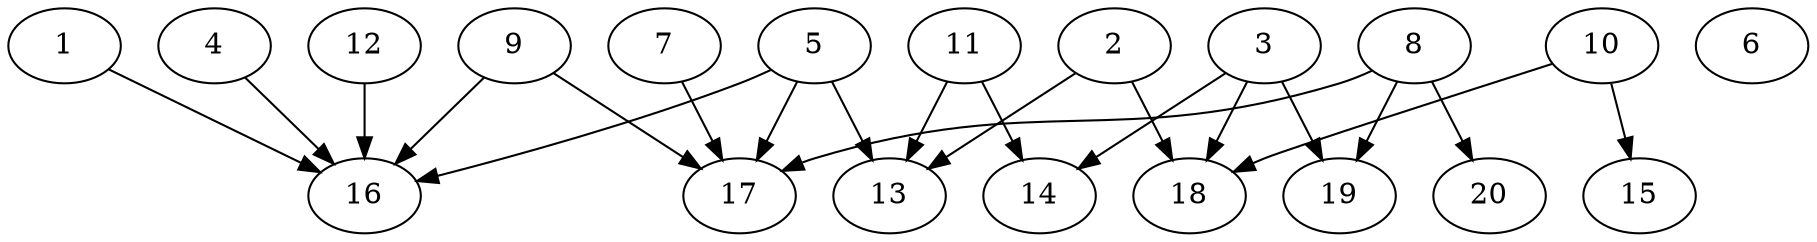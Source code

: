 // DAG automatically generated by daggen at Wed Jul 24 21:21:55 2019
// ./daggen --dot -n 20 --ccr 0.3 --fat 0.8 --regular 0.5 --density 0.6 --mindata 5242880 --maxdata 52428800 
digraph G {
  1 [size="93883733", alpha="0.14", expect_size="28165120"] 
  1 -> 16 [size ="28165120"]
  2 [size="151985493", alpha="0.13", expect_size="45595648"] 
  2 -> 13 [size ="45595648"]
  2 -> 18 [size ="45595648"]
  3 [size="139857920", alpha="0.03", expect_size="41957376"] 
  3 -> 14 [size ="41957376"]
  3 -> 18 [size ="41957376"]
  3 -> 19 [size ="41957376"]
  4 [size="45639680", alpha="0.09", expect_size="13691904"] 
  4 -> 16 [size ="13691904"]
  5 [size="105560747", alpha="0.08", expect_size="31668224"] 
  5 -> 13 [size ="31668224"]
  5 -> 16 [size ="31668224"]
  5 -> 17 [size ="31668224"]
  6 [size="88122027", alpha="0.11", expect_size="26436608"] 
  7 [size="51712000", alpha="0.00", expect_size="15513600"] 
  7 -> 17 [size ="15513600"]
  8 [size="167099733", alpha="0.19", expect_size="50129920"] 
  8 -> 17 [size ="50129920"]
  8 -> 19 [size ="50129920"]
  8 -> 20 [size ="50129920"]
  9 [size="140687360", alpha="0.02", expect_size="42206208"] 
  9 -> 16 [size ="42206208"]
  9 -> 17 [size ="42206208"]
  10 [size="30829227", alpha="0.16", expect_size="9248768"] 
  10 -> 15 [size ="9248768"]
  10 -> 18 [size ="9248768"]
  11 [size="131566933", alpha="0.10", expect_size="39470080"] 
  11 -> 13 [size ="39470080"]
  11 -> 14 [size ="39470080"]
  12 [size="87394987", alpha="0.18", expect_size="26218496"] 
  12 -> 16 [size ="26218496"]
  13 [size="34078720", alpha="0.05", expect_size="10223616"] 
  14 [size="60890453", alpha="0.16", expect_size="18267136"] 
  15 [size="130822827", alpha="0.00", expect_size="39246848"] 
  16 [size="38707200", alpha="0.09", expect_size="11612160"] 
  17 [size="128430080", alpha="0.10", expect_size="38529024"] 
  18 [size="129163947", alpha="0.17", expect_size="38749184"] 
  19 [size="125184000", alpha="0.18", expect_size="37555200"] 
  20 [size="141141333", alpha="0.02", expect_size="42342400"] 
}

